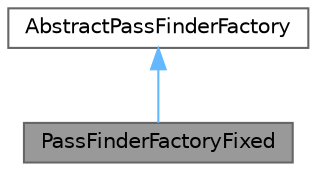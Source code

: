 digraph "PassFinderFactoryFixed"
{
 // LATEX_PDF_SIZE
  bgcolor="transparent";
  edge [fontname=Helvetica,fontsize=10,labelfontname=Helvetica,labelfontsize=10];
  node [fontname=Helvetica,fontsize=10,shape=box,height=0.2,width=0.4];
  Node1 [id="Node000001",label="PassFinderFactoryFixed",height=0.2,width=0.4,color="gray40", fillcolor="grey60", style="filled", fontcolor="black",tooltip="再評価手法"];
  Node2 -> Node1 [id="edge1_Node000001_Node000002",dir="back",color="steelblue1",style="solid",tooltip=" "];
  Node2 [id="Node000002",label="AbstractPassFinderFactory",height=0.2,width=0.4,color="gray40", fillcolor="white", style="filled",URL="$class_abstract_pass_finder_factory.html",tooltip="パス探索に必要なクラスを生成するアブストラクトファクトリー．"];
}
